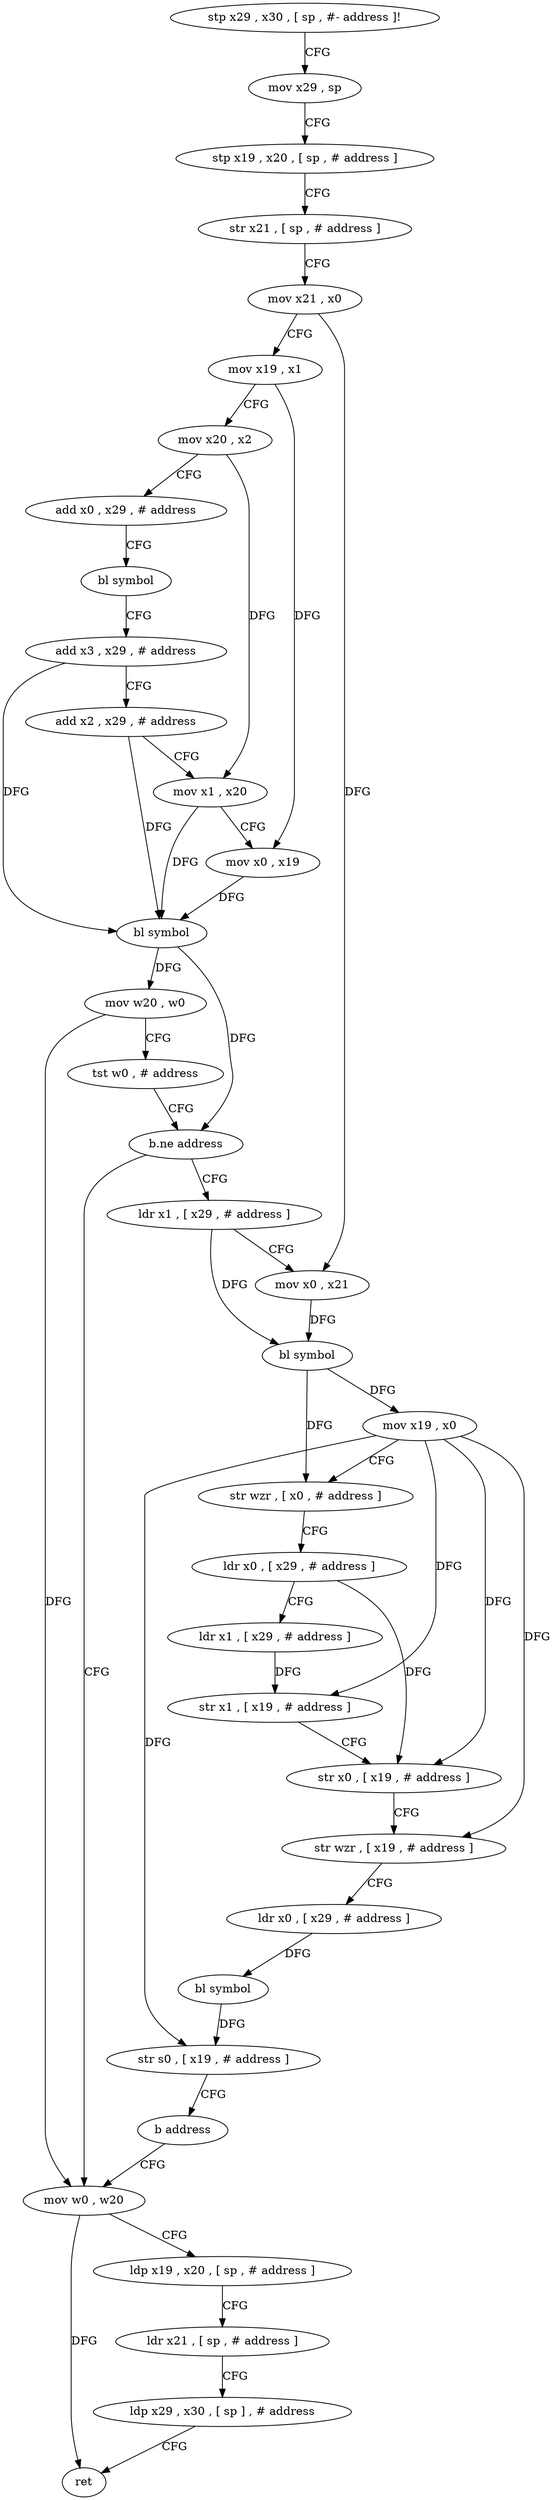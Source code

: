 digraph "func" {
"4250320" [label = "stp x29 , x30 , [ sp , #- address ]!" ]
"4250324" [label = "mov x29 , sp" ]
"4250328" [label = "stp x19 , x20 , [ sp , # address ]" ]
"4250332" [label = "str x21 , [ sp , # address ]" ]
"4250336" [label = "mov x21 , x0" ]
"4250340" [label = "mov x19 , x1" ]
"4250344" [label = "mov x20 , x2" ]
"4250348" [label = "add x0 , x29 , # address" ]
"4250352" [label = "bl symbol" ]
"4250356" [label = "add x3 , x29 , # address" ]
"4250360" [label = "add x2 , x29 , # address" ]
"4250364" [label = "mov x1 , x20" ]
"4250368" [label = "mov x0 , x19" ]
"4250372" [label = "bl symbol" ]
"4250376" [label = "mov w20 , w0" ]
"4250380" [label = "tst w0 , # address" ]
"4250384" [label = "b.ne address" ]
"4250408" [label = "ldr x1 , [ x29 , # address ]" ]
"4250388" [label = "mov w0 , w20" ]
"4250412" [label = "mov x0 , x21" ]
"4250416" [label = "bl symbol" ]
"4250420" [label = "mov x19 , x0" ]
"4250424" [label = "str wzr , [ x0 , # address ]" ]
"4250428" [label = "ldr x0 , [ x29 , # address ]" ]
"4250432" [label = "ldr x1 , [ x29 , # address ]" ]
"4250436" [label = "str x1 , [ x19 , # address ]" ]
"4250440" [label = "str x0 , [ x19 , # address ]" ]
"4250444" [label = "str wzr , [ x19 , # address ]" ]
"4250448" [label = "ldr x0 , [ x29 , # address ]" ]
"4250452" [label = "bl symbol" ]
"4250456" [label = "str s0 , [ x19 , # address ]" ]
"4250460" [label = "b address" ]
"4250392" [label = "ldp x19 , x20 , [ sp , # address ]" ]
"4250396" [label = "ldr x21 , [ sp , # address ]" ]
"4250400" [label = "ldp x29 , x30 , [ sp ] , # address" ]
"4250404" [label = "ret" ]
"4250320" -> "4250324" [ label = "CFG" ]
"4250324" -> "4250328" [ label = "CFG" ]
"4250328" -> "4250332" [ label = "CFG" ]
"4250332" -> "4250336" [ label = "CFG" ]
"4250336" -> "4250340" [ label = "CFG" ]
"4250336" -> "4250412" [ label = "DFG" ]
"4250340" -> "4250344" [ label = "CFG" ]
"4250340" -> "4250368" [ label = "DFG" ]
"4250344" -> "4250348" [ label = "CFG" ]
"4250344" -> "4250364" [ label = "DFG" ]
"4250348" -> "4250352" [ label = "CFG" ]
"4250352" -> "4250356" [ label = "CFG" ]
"4250356" -> "4250360" [ label = "CFG" ]
"4250356" -> "4250372" [ label = "DFG" ]
"4250360" -> "4250364" [ label = "CFG" ]
"4250360" -> "4250372" [ label = "DFG" ]
"4250364" -> "4250368" [ label = "CFG" ]
"4250364" -> "4250372" [ label = "DFG" ]
"4250368" -> "4250372" [ label = "DFG" ]
"4250372" -> "4250376" [ label = "DFG" ]
"4250372" -> "4250384" [ label = "DFG" ]
"4250376" -> "4250380" [ label = "CFG" ]
"4250376" -> "4250388" [ label = "DFG" ]
"4250380" -> "4250384" [ label = "CFG" ]
"4250384" -> "4250408" [ label = "CFG" ]
"4250384" -> "4250388" [ label = "CFG" ]
"4250408" -> "4250412" [ label = "CFG" ]
"4250408" -> "4250416" [ label = "DFG" ]
"4250388" -> "4250392" [ label = "CFG" ]
"4250388" -> "4250404" [ label = "DFG" ]
"4250412" -> "4250416" [ label = "DFG" ]
"4250416" -> "4250420" [ label = "DFG" ]
"4250416" -> "4250424" [ label = "DFG" ]
"4250420" -> "4250424" [ label = "CFG" ]
"4250420" -> "4250436" [ label = "DFG" ]
"4250420" -> "4250440" [ label = "DFG" ]
"4250420" -> "4250444" [ label = "DFG" ]
"4250420" -> "4250456" [ label = "DFG" ]
"4250424" -> "4250428" [ label = "CFG" ]
"4250428" -> "4250432" [ label = "CFG" ]
"4250428" -> "4250440" [ label = "DFG" ]
"4250432" -> "4250436" [ label = "DFG" ]
"4250436" -> "4250440" [ label = "CFG" ]
"4250440" -> "4250444" [ label = "CFG" ]
"4250444" -> "4250448" [ label = "CFG" ]
"4250448" -> "4250452" [ label = "DFG" ]
"4250452" -> "4250456" [ label = "DFG" ]
"4250456" -> "4250460" [ label = "CFG" ]
"4250460" -> "4250388" [ label = "CFG" ]
"4250392" -> "4250396" [ label = "CFG" ]
"4250396" -> "4250400" [ label = "CFG" ]
"4250400" -> "4250404" [ label = "CFG" ]
}
